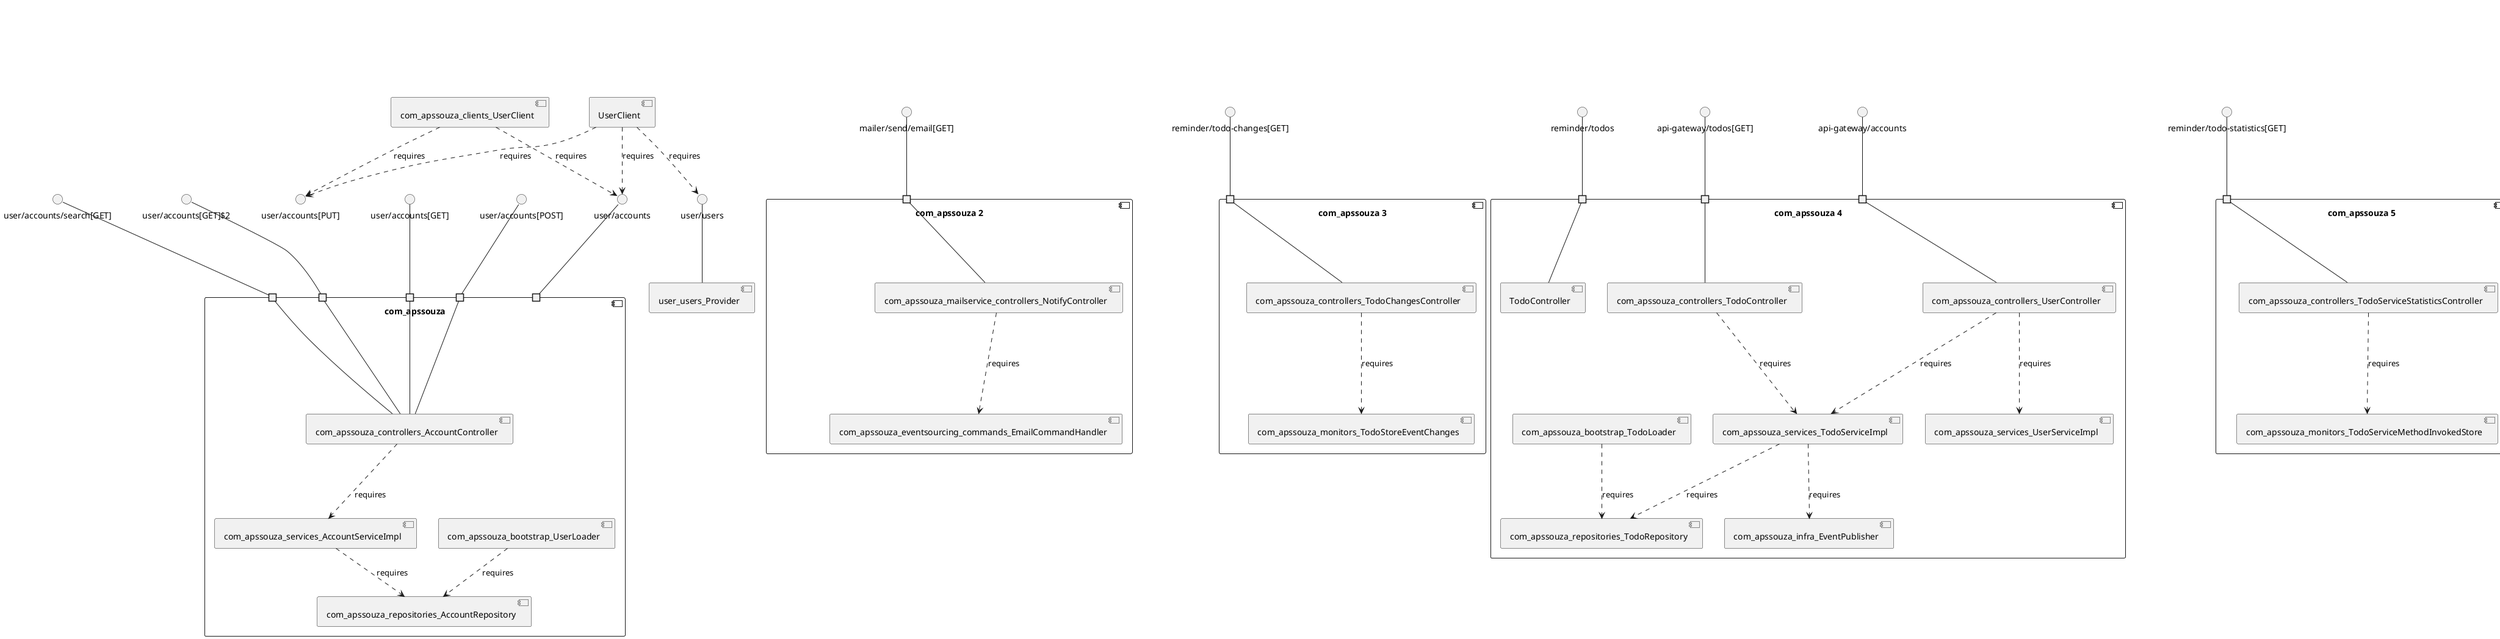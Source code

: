 @startuml
skinparam fixCircleLabelOverlapping true
skinparam componentStyle uml2
component "com_apssouza\n\n\n\n\n\n" {
[com_apssouza_repositories_AccountRepository]
[com_apssouza_services_AccountServiceImpl]
[com_apssouza_bootstrap_UserLoader]
[com_apssouza_controllers_AccountController]
portin " " as com_apssouza_requires_user_accounts
portin " " as com_apssouza_requires_user_accounts_GET_
portin " " as com_apssouza_requires_user_accounts_POST_
portin " " as com_apssouza_requires_user_accounts_search_GET_
portin " " as com_apssouza_requires_user_accounts_GET_2
[com_apssouza_bootstrap_UserLoader]..>[com_apssouza_repositories_AccountRepository] : requires
[com_apssouza_services_AccountServiceImpl]..>[com_apssouza_repositories_AccountRepository] : requires
[com_apssouza_controllers_AccountController]..>[com_apssouza_services_AccountServiceImpl] : requires
"com_apssouza_requires_user_accounts_GET_2"--[com_apssouza_controllers_AccountController]
"com_apssouza_requires_user_accounts_GET_"--[com_apssouza_controllers_AccountController]
"com_apssouza_requires_user_accounts_search_GET_"--[com_apssouza_controllers_AccountController]
"com_apssouza_requires_user_accounts_POST_"--[com_apssouza_controllers_AccountController]
}
interface "user/accounts[GET]$2" as interface.user_accounts_GET_2
interface.user_accounts_GET_2--"com_apssouza_requires_user_accounts_GET_2"
interface "user/accounts[GET]" as interface.user_accounts_GET_
interface.user_accounts_GET_--"com_apssouza_requires_user_accounts_GET_"
interface "user/accounts[POST]" as interface.user_accounts_POST_
interface.user_accounts_POST_--"com_apssouza_requires_user_accounts_POST_"
interface "user/accounts" as interface.user_accounts
interface.user_accounts--"com_apssouza_requires_user_accounts"
interface "user/accounts/search[GET]" as interface.user_accounts_search_GET_
interface.user_accounts_search_GET_--"com_apssouza_requires_user_accounts_search_GET_"
component "com_apssouza 2\n\n\n\n\n\n" {
[com_apssouza_mailservice_controllers_NotifyController]
[com_apssouza_eventsourcing_commands_EmailCommandHandler]
portin " " as com_apssouza_2_requires_mailer_send_email_GET_
[com_apssouza_mailservice_controllers_NotifyController]..>[com_apssouza_eventsourcing_commands_EmailCommandHandler] : requires
"com_apssouza_2_requires_mailer_send_email_GET_"--[com_apssouza_mailservice_controllers_NotifyController]
}
interface "mailer/send/email[GET]" as interface.mailer_send_email_GET_
interface.mailer_send_email_GET_--"com_apssouza_2_requires_mailer_send_email_GET_"
component "com_apssouza 3\n\n\n\n\n\n" {
[com_apssouza_monitors_TodoStoreEventChanges]
[com_apssouza_controllers_TodoChangesController]
portin " " as com_apssouza_3_requires_reminder_todo_changes_GET_
[com_apssouza_controllers_TodoChangesController]..>[com_apssouza_monitors_TodoStoreEventChanges] : requires
"com_apssouza_3_requires_reminder_todo_changes_GET_"--[com_apssouza_controllers_TodoChangesController]
}
interface "reminder/todo-changes[GET]" as interface.reminder_todo_changes_GET_
interface.reminder_todo_changes_GET_--"com_apssouza_3_requires_reminder_todo_changes_GET_"
component "com_apssouza 4\n\n\n\n\n\n" {
[com_apssouza_infra_EventPublisher]
[com_apssouza_repositories_TodoRepository]
[com_apssouza_services_TodoServiceImpl]
[TodoController]
[com_apssouza_controllers_TodoController]
[com_apssouza_controllers_UserController]
[com_apssouza_bootstrap_TodoLoader]
[com_apssouza_services_UserServiceImpl]
portin " " as com_apssouza_4_requires_reminder_todos
portin " " as com_apssouza_4_requires_api_gateway_todos_GET_
portin " " as com_apssouza_4_requires_api_gateway_accounts
[com_apssouza_bootstrap_TodoLoader]..>[com_apssouza_repositories_TodoRepository] : requires
[com_apssouza_controllers_UserController]..>[com_apssouza_services_UserServiceImpl] : requires
[com_apssouza_services_TodoServiceImpl]..>[com_apssouza_repositories_TodoRepository] : requires
[com_apssouza_controllers_TodoController]..>[com_apssouza_services_TodoServiceImpl] : requires
[com_apssouza_controllers_UserController]..>[com_apssouza_services_TodoServiceImpl] : requires
[com_apssouza_services_TodoServiceImpl]..>[com_apssouza_infra_EventPublisher] : requires
"com_apssouza_4_requires_api_gateway_accounts"--[com_apssouza_controllers_UserController]
"com_apssouza_4_requires_reminder_todos"--[TodoController]
"com_apssouza_4_requires_api_gateway_todos_GET_"--[com_apssouza_controllers_TodoController]
}
interface "api-gateway/accounts" as interface.api_gateway_accounts
interface.api_gateway_accounts--"com_apssouza_4_requires_api_gateway_accounts"
interface "api-gateway/todos[GET]" as interface.api_gateway_todos_GET_
interface.api_gateway_todos_GET_--"com_apssouza_4_requires_api_gateway_todos_GET_"
interface "reminder/todos" as interface.reminder_todos
interface.reminder_todos--"com_apssouza_4_requires_reminder_todos"
component "com_apssouza 5\n\n\n\n\n\n" {
[com_apssouza_monitors_TodoServiceMethodInvokedStore]
[com_apssouza_controllers_TodoServiceStatisticsController]
portin " " as com_apssouza_5_requires_reminder_todo_statistics_GET_
[com_apssouza_controllers_TodoServiceStatisticsController]..>[com_apssouza_monitors_TodoServiceMethodInvokedStore] : requires
"com_apssouza_5_requires_reminder_todo_statistics_GET_"--[com_apssouza_controllers_TodoServiceStatisticsController]
}
interface "reminder/todo-statistics[GET]" as interface.reminder_todo_statistics_GET_
interface.reminder_todo_statistics_GET_--"com_apssouza_5_requires_reminder_todo_statistics_GET_"
component "com_apssouza_eventsourcing\n\n\n\n\n\n" {
[com_apssouza_eventsourcing_services_EventSourcingServiceImpl]
[com_apssouza_eventsourcing_eventstore_EventSerializer]
[com_apssouza_eventsourcing_eventstore_EventStoreRepository]
[com_apssouza_eventsourcing_services_EventSourcingServiceImpl]..>[com_apssouza_eventsourcing_eventstore_EventSerializer] : requires
[com_apssouza_eventsourcing_services_EventSourcingServiceImpl]..>[com_apssouza_eventsourcing_eventstore_EventStoreRepository] : requires
}
component "com_apssouza_integrations_socket_TodoSocketController\n\n\n\n\n\n" {
[com_apssouza_integrations_socket_TodoSocketController]
}
component "com_apssouza_mailservice\n\n\n\n\n\n" {
[com_apssouza_mailservice_repository_EmailRepository]
[com_apssouza_mailservice_controllers_EmailController]
portin " " as com_apssouza_mailservice_requires_mailer_emails_GET_
[com_apssouza_mailservice_controllers_EmailController]..>[com_apssouza_mailservice_repository_EmailRepository] : requires
"com_apssouza_mailservice_requires_mailer_emails_GET_"--[com_apssouza_mailservice_controllers_EmailController]
}
interface "mailer/emails[GET]" as interface.mailer_emails_GET_
interface.mailer_emails_GET_--"com_apssouza_mailservice_requires_mailer_emails_GET_"
interface "user/accounts" as interface.user_accounts
[UserClient]..>interface.user_accounts : requires
interface "user/accounts[PUT]" as interface.user_accounts_PUT_
[UserClient]..>interface.user_accounts_PUT_ : requires
interface "user/users" as interface.user_users
[UserClient]..>interface.user_users : requires
interface "user/accounts" as interface.user_accounts
[com_apssouza_clients_UserClient]..>interface.user_accounts : requires
interface "user/accounts[PUT]" as interface.user_accounts_PUT_
[com_apssouza_clients_UserClient]..>interface.user_accounts_PUT_ : requires
interface "com_apssouza_eventsourcing_services_ApplicationEventPublisher" as interface.com_apssouza_eventsourcing_services_ApplicationEventPublisher
interface.com_apssouza_eventsourcing_services_ApplicationEventPublisher--[com_apssouza_eventsourcing_services_ApplicationEventPublisher_Provider]
interface "com_apssouza_infra_ApplicationEventPublisher" as interface.com_apssouza_infra_ApplicationEventPublisher
interface.com_apssouza_infra_ApplicationEventPublisher--[com_apssouza_infra_ApplicationEventPublisher_Provider]
interface "com_apssouza_infra_Source" as interface.com_apssouza_infra_Source
interface.com_apssouza_infra_Source--[com_apssouza_infra_Source_Provider]
interface "user/users" as interface.user_users
interface.user_users--[user_users_Provider]

@enduml
